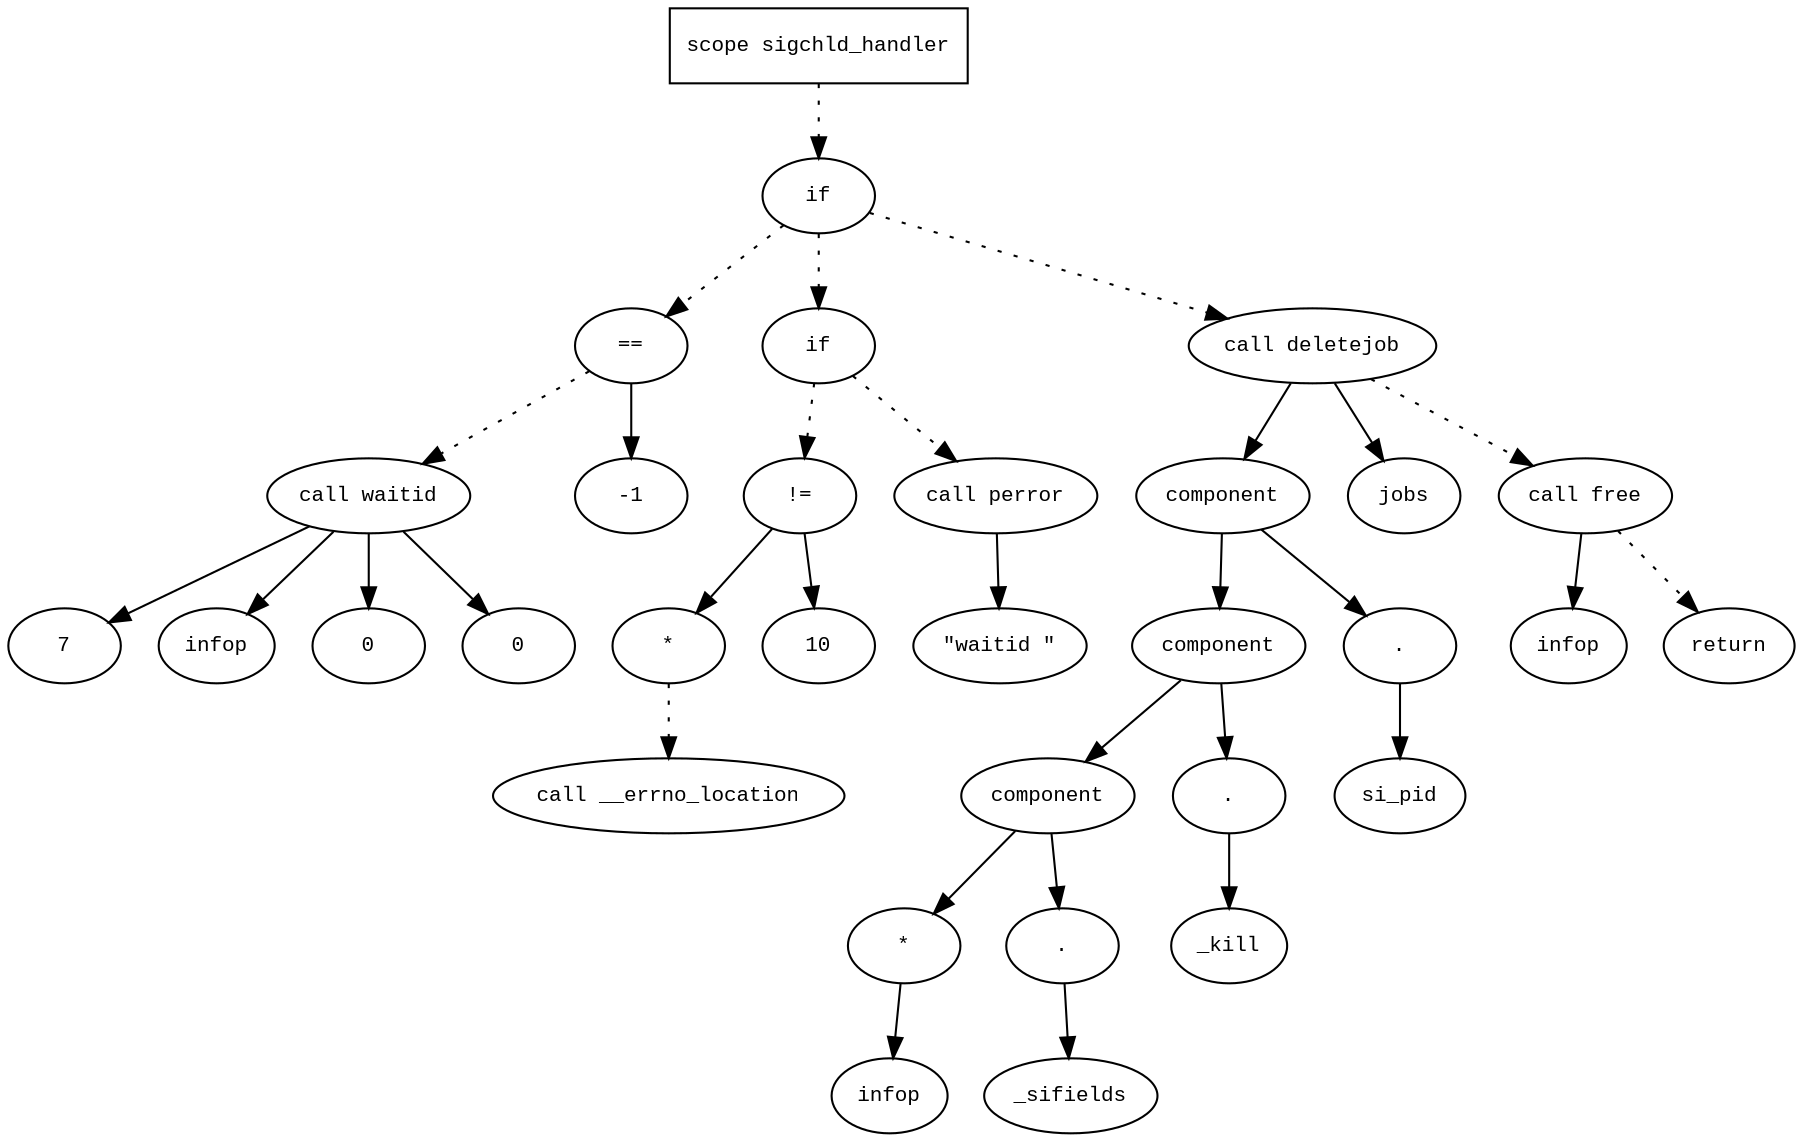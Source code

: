 digraph AST {
  graph [fontname="Times New Roman",fontsize=10];
  node  [fontname="Courier New",fontsize=10];
  edge  [fontname="Times New Roman",fontsize=10];

  node1 [label="scope sigchld_handler",shape=box];
  node2 [label="if",shape=ellipse];
  node1 -> node2 [style=dotted];
  node3 [label="==",shape=ellipse];
  node4 [label="call waitid",shape=ellipse];
  node5 [label="7",shape=ellipse];
  node4 -> node5;
  node6 [label="infop",shape=ellipse];
  node4 -> node6;
  node7 [label="0",shape=ellipse];
  node4 -> node7;
  node8 [label="0",shape=ellipse];
  node4 -> node8;
  node3 -> node4 [style=dotted];
  node9 [label="-1",shape=ellipse];
  node3 -> node9;
  node2 -> node3 [style=dotted];
  node10 [label="if",shape=ellipse];
  node2 -> node10 [style=dotted];
  node11 [label="!=",shape=ellipse];
  node12 [label="*",shape=ellipse];
  node13 [label="call __errno_location",shape=ellipse];
  node12 -> node13 [style=dotted];
  node11 -> node12;
  node14 [label="10",shape=ellipse];
  node11 -> node14;
  node10 -> node11 [style=dotted];
  node15 [label="call perror",shape=ellipse];
  node16 [label="\"waitid \"",shape=ellipse];
  node15 -> node16;
  node10 -> node15 [style=dotted];
  node17 [label="call deletejob",shape=ellipse];
  node18 [label="component",shape=ellipse];
  node17 -> node18;
  node19 [label="component",shape=ellipse];
  node18 -> node19;
  node20 [label="component",shape=ellipse];
  node19 -> node20;
  node21 [label="*",shape=ellipse];
  node22 [label="infop",shape=ellipse];
  node21 -> node22;
  node20 -> node21;
  node23 [label=".",shape=ellipse];
  node20 -> node23;
  node24 [label="_sifields",shape=ellipse];
  node23 -> node24;
  node25 [label=".",shape=ellipse];
  node19 -> node25;
  node26 [label="_kill",shape=ellipse];
  node25 -> node26;
  node27 [label=".",shape=ellipse];
  node18 -> node27;
  node28 [label="si_pid",shape=ellipse];
  node27 -> node28;
  node29 [label="jobs",shape=ellipse];
  node17 -> node29;
  node2 -> node17 [style=dotted];
  node30 [label="call free",shape=ellipse];
  node31 [label="infop",shape=ellipse];
  node30 -> node31;
  node17 -> node30 [style=dotted];
  node32 [label="return",shape=ellipse];
  node30 -> node32 [style=dotted];
} 